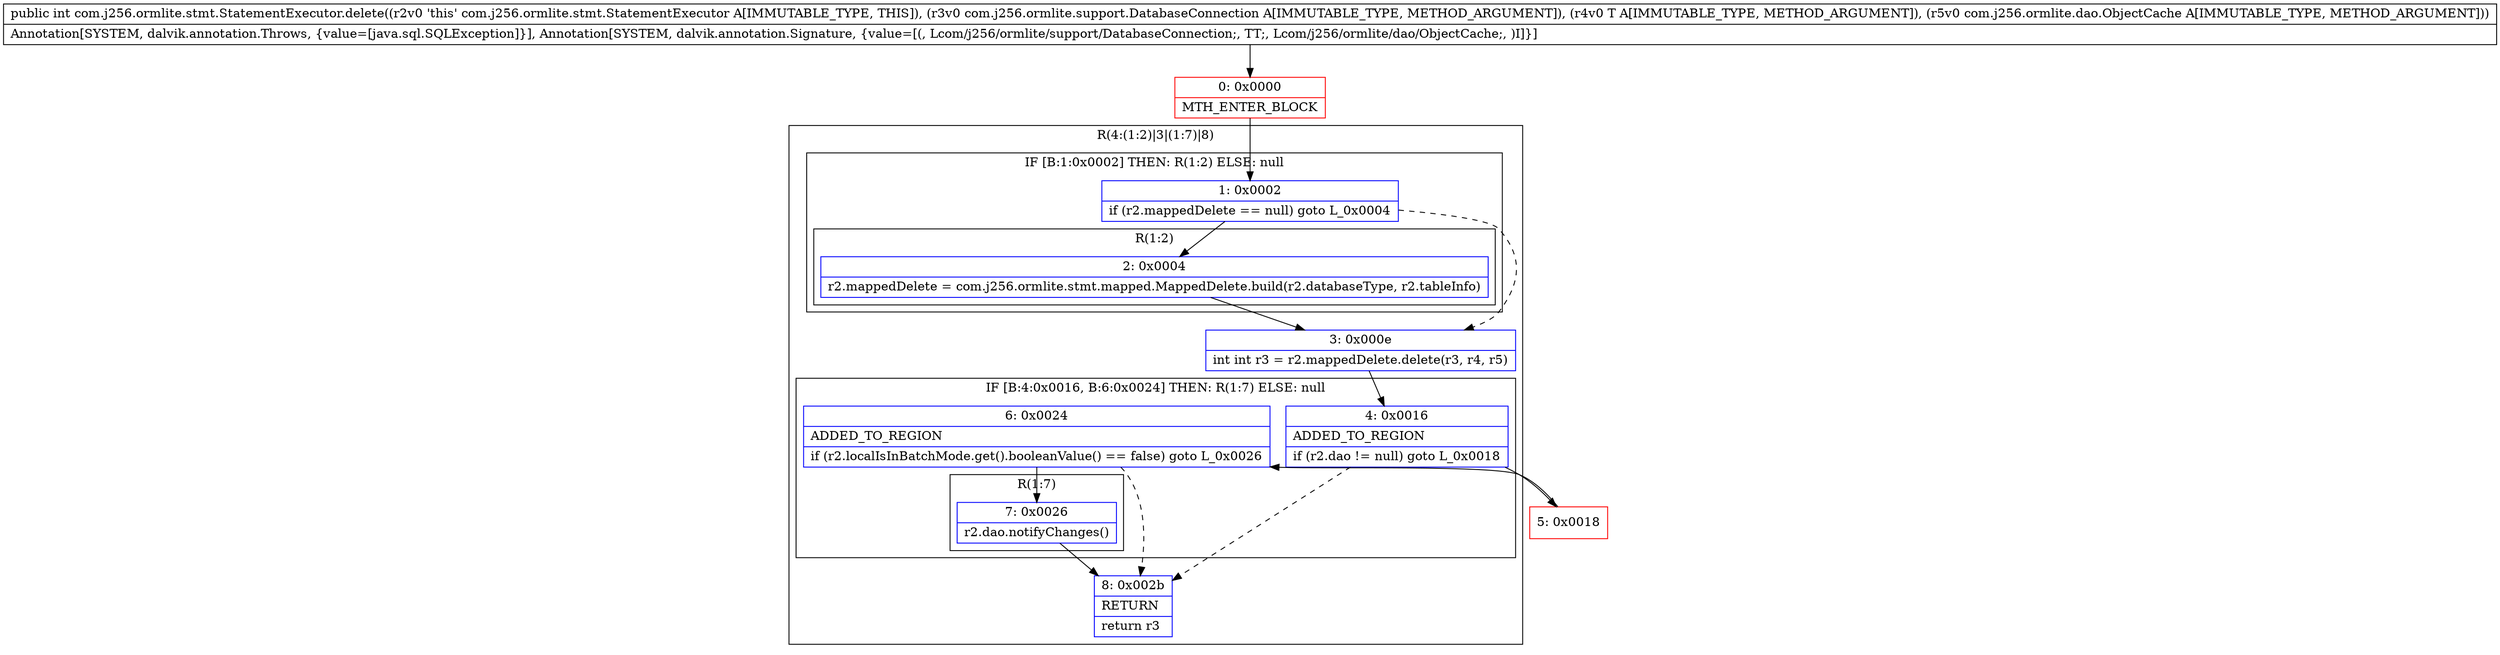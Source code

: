 digraph "CFG forcom.j256.ormlite.stmt.StatementExecutor.delete(Lcom\/j256\/ormlite\/support\/DatabaseConnection;Ljava\/lang\/Object;Lcom\/j256\/ormlite\/dao\/ObjectCache;)I" {
subgraph cluster_Region_1405030611 {
label = "R(4:(1:2)|3|(1:7)|8)";
node [shape=record,color=blue];
subgraph cluster_IfRegion_1697609757 {
label = "IF [B:1:0x0002] THEN: R(1:2) ELSE: null";
node [shape=record,color=blue];
Node_1 [shape=record,label="{1\:\ 0x0002|if (r2.mappedDelete == null) goto L_0x0004\l}"];
subgraph cluster_Region_797721416 {
label = "R(1:2)";
node [shape=record,color=blue];
Node_2 [shape=record,label="{2\:\ 0x0004|r2.mappedDelete = com.j256.ormlite.stmt.mapped.MappedDelete.build(r2.databaseType, r2.tableInfo)\l}"];
}
}
Node_3 [shape=record,label="{3\:\ 0x000e|int int r3 = r2.mappedDelete.delete(r3, r4, r5)\l}"];
subgraph cluster_IfRegion_663217123 {
label = "IF [B:4:0x0016, B:6:0x0024] THEN: R(1:7) ELSE: null";
node [shape=record,color=blue];
Node_4 [shape=record,label="{4\:\ 0x0016|ADDED_TO_REGION\l|if (r2.dao != null) goto L_0x0018\l}"];
Node_6 [shape=record,label="{6\:\ 0x0024|ADDED_TO_REGION\l|if (r2.localIsInBatchMode.get().booleanValue() == false) goto L_0x0026\l}"];
subgraph cluster_Region_966171971 {
label = "R(1:7)";
node [shape=record,color=blue];
Node_7 [shape=record,label="{7\:\ 0x0026|r2.dao.notifyChanges()\l}"];
}
}
Node_8 [shape=record,label="{8\:\ 0x002b|RETURN\l|return r3\l}"];
}
Node_0 [shape=record,color=red,label="{0\:\ 0x0000|MTH_ENTER_BLOCK\l}"];
Node_5 [shape=record,color=red,label="{5\:\ 0x0018}"];
MethodNode[shape=record,label="{public int com.j256.ormlite.stmt.StatementExecutor.delete((r2v0 'this' com.j256.ormlite.stmt.StatementExecutor A[IMMUTABLE_TYPE, THIS]), (r3v0 com.j256.ormlite.support.DatabaseConnection A[IMMUTABLE_TYPE, METHOD_ARGUMENT]), (r4v0 T A[IMMUTABLE_TYPE, METHOD_ARGUMENT]), (r5v0 com.j256.ormlite.dao.ObjectCache A[IMMUTABLE_TYPE, METHOD_ARGUMENT]))  | Annotation[SYSTEM, dalvik.annotation.Throws, \{value=[java.sql.SQLException]\}], Annotation[SYSTEM, dalvik.annotation.Signature, \{value=[(, Lcom\/j256\/ormlite\/support\/DatabaseConnection;, TT;, Lcom\/j256\/ormlite\/dao\/ObjectCache;, )I]\}]\l}"];
MethodNode -> Node_0;
Node_1 -> Node_2;
Node_1 -> Node_3[style=dashed];
Node_2 -> Node_3;
Node_3 -> Node_4;
Node_4 -> Node_5;
Node_4 -> Node_8[style=dashed];
Node_6 -> Node_7;
Node_6 -> Node_8[style=dashed];
Node_7 -> Node_8;
Node_0 -> Node_1;
Node_5 -> Node_6;
}

